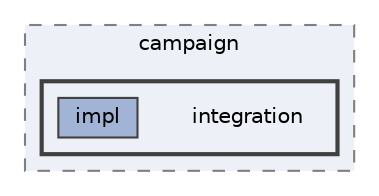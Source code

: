 digraph "repository/campaign/src/main/java/com/sterlite/cal/campaign/integration"
{
 // LATEX_PDF_SIZE
  bgcolor="transparent";
  edge [fontname=Helvetica,fontsize=10,labelfontname=Helvetica,labelfontsize=10];
  node [fontname=Helvetica,fontsize=10,shape=box,height=0.2,width=0.4];
  compound=true
  subgraph clusterdir_71a750f8955c1a430eb48213c593c170 {
    graph [ bgcolor="#edf0f7", pencolor="grey50", label="campaign", fontname=Helvetica,fontsize=10 style="filled,dashed", URL="dir_71a750f8955c1a430eb48213c593c170.html",tooltip=""]
  subgraph clusterdir_17e76956492eb6e333377d3d507cc5a7 {
    graph [ bgcolor="#edf0f7", pencolor="grey25", label="", fontname=Helvetica,fontsize=10 style="filled,bold", URL="dir_17e76956492eb6e333377d3d507cc5a7.html",tooltip=""]
    dir_17e76956492eb6e333377d3d507cc5a7 [shape=plaintext, label="integration"];
  dir_6b91eb339f9cd0739aab5a2d27946e63 [label="impl", fillcolor="#a2b4d6", color="grey25", style="filled", URL="dir_6b91eb339f9cd0739aab5a2d27946e63.html",tooltip=""];
  }
  }
}
